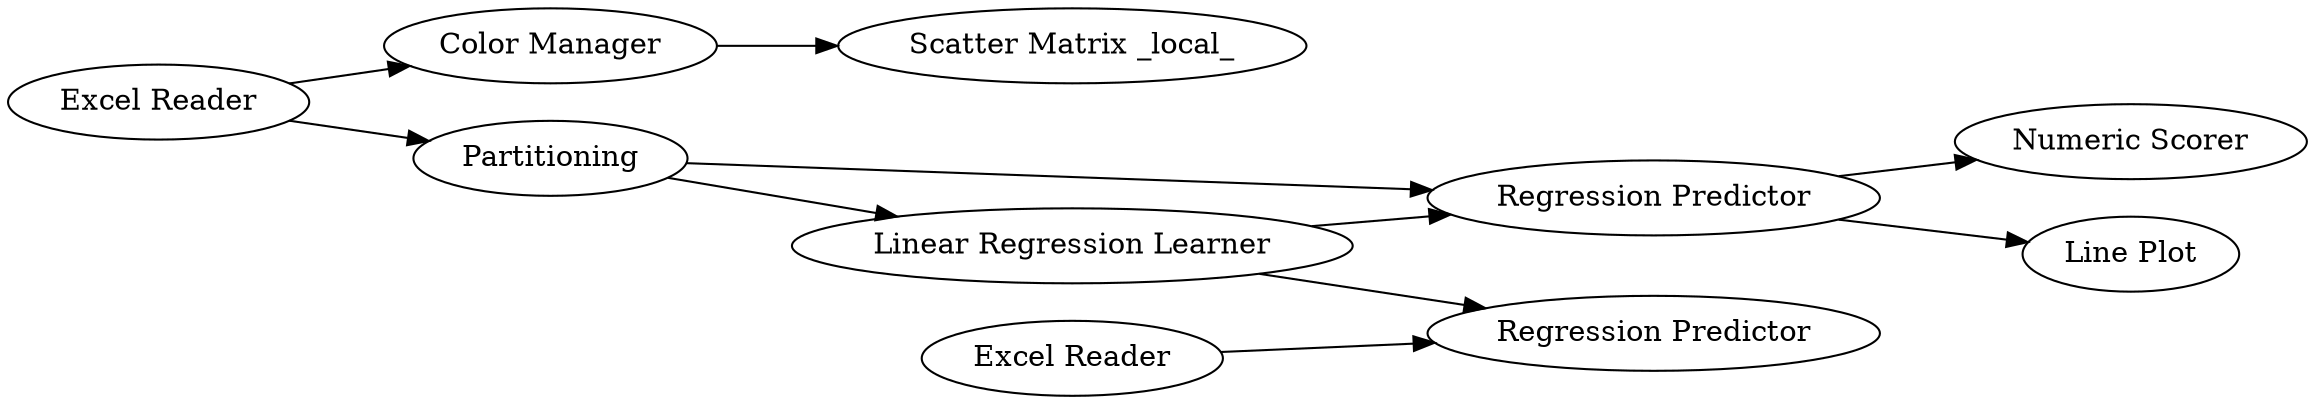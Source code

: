 digraph {
	1 [label="Excel Reader"]
	2 [label="Scatter Matrix _local_"]
	3 [label="Color Manager"]
	4 [label=Partitioning]
	5 [label="Linear Regression Learner"]
	6 [label="Regression Predictor"]
	7 [label="Numeric Scorer"]
	8 [label="Line Plot"]
	9 [label="Excel Reader"]
	10 [label="Regression Predictor"]
	1 -> 3
	1 -> 4
	3 -> 2
	4 -> 5
	4 -> 6
	5 -> 6
	5 -> 10
	6 -> 7
	6 -> 8
	9 -> 10
	rankdir=LR
}
